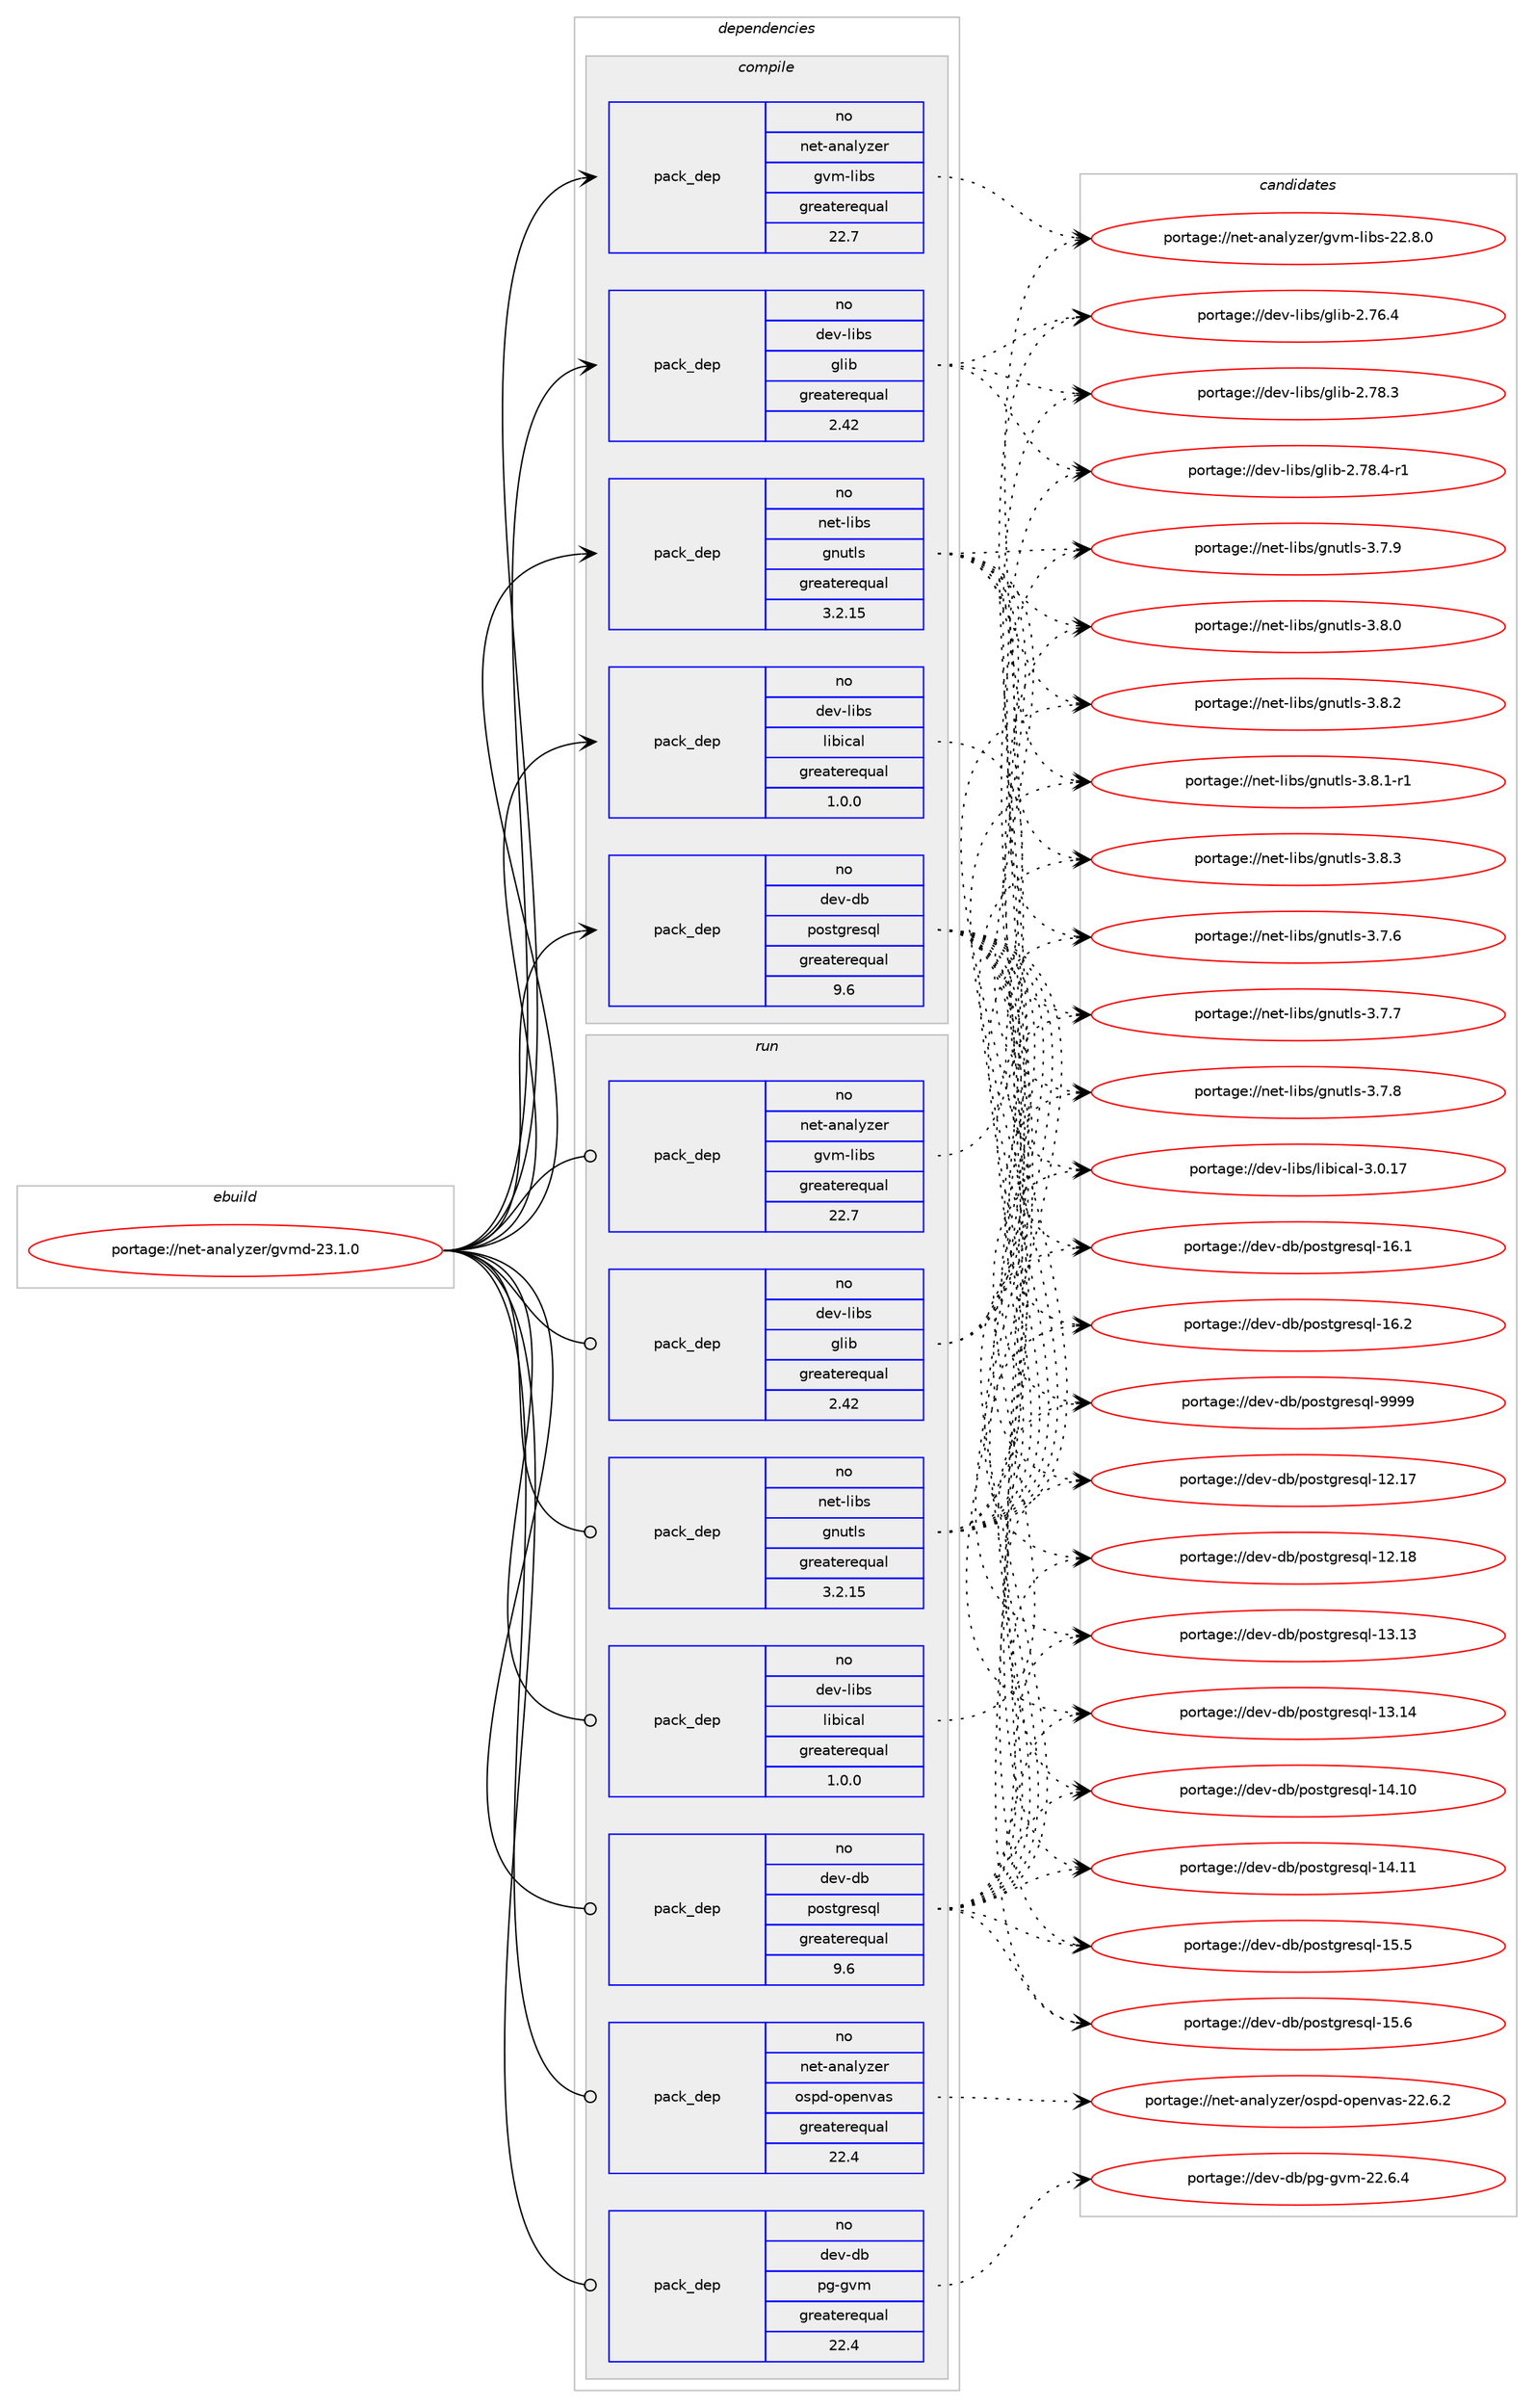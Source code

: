digraph prolog {

# *************
# Graph options
# *************

newrank=true;
concentrate=true;
compound=true;
graph [rankdir=LR,fontname=Helvetica,fontsize=10,ranksep=1.5];#, ranksep=2.5, nodesep=0.2];
edge  [arrowhead=vee];
node  [fontname=Helvetica,fontsize=10];

# **********
# The ebuild
# **********

subgraph cluster_leftcol {
color=gray;
rank=same;
label=<<i>ebuild</i>>;
id [label="portage://net-analyzer/gvmd-23.1.0", color=red, width=4, href="../net-analyzer/gvmd-23.1.0.svg"];
}

# ****************
# The dependencies
# ****************

subgraph cluster_midcol {
color=gray;
label=<<i>dependencies</i>>;
subgraph cluster_compile {
fillcolor="#eeeeee";
style=filled;
label=<<i>compile</i>>;
# *** BEGIN UNKNOWN DEPENDENCY TYPE (TODO) ***
# id -> package_dependency(portage://net-analyzer/gvmd-23.1.0,install,no,acct-user,gvm,none,[,,],[],[])
# *** END UNKNOWN DEPENDENCY TYPE (TODO) ***

# *** BEGIN UNKNOWN DEPENDENCY TYPE (TODO) ***
# id -> package_dependency(portage://net-analyzer/gvmd-23.1.0,install,no,app-crypt,gpgme,none,[,,],[slot(1),equal],[])
# *** END UNKNOWN DEPENDENCY TYPE (TODO) ***

subgraph pack52 {
dependency122 [label=<<TABLE BORDER="0" CELLBORDER="1" CELLSPACING="0" CELLPADDING="4" WIDTH="220"><TR><TD ROWSPAN="6" CELLPADDING="30">pack_dep</TD></TR><TR><TD WIDTH="110">no</TD></TR><TR><TD>dev-db</TD></TR><TR><TD>postgresql</TD></TR><TR><TD>greaterequal</TD></TR><TR><TD>9.6</TD></TR></TABLE>>, shape=none, color=blue];
}
id:e -> dependency122:w [weight=20,style="solid",arrowhead="vee"];
subgraph pack53 {
dependency123 [label=<<TABLE BORDER="0" CELLBORDER="1" CELLSPACING="0" CELLPADDING="4" WIDTH="220"><TR><TD ROWSPAN="6" CELLPADDING="30">pack_dep</TD></TR><TR><TD WIDTH="110">no</TD></TR><TR><TD>dev-libs</TD></TR><TR><TD>glib</TD></TR><TR><TD>greaterequal</TD></TR><TR><TD>2.42</TD></TR></TABLE>>, shape=none, color=blue];
}
id:e -> dependency123:w [weight=20,style="solid",arrowhead="vee"];
# *** BEGIN UNKNOWN DEPENDENCY TYPE (TODO) ***
# id -> package_dependency(portage://net-analyzer/gvmd-23.1.0,install,no,dev-libs,libbsd,none,[,,],[],[])
# *** END UNKNOWN DEPENDENCY TYPE (TODO) ***

subgraph pack54 {
dependency124 [label=<<TABLE BORDER="0" CELLBORDER="1" CELLSPACING="0" CELLPADDING="4" WIDTH="220"><TR><TD ROWSPAN="6" CELLPADDING="30">pack_dep</TD></TR><TR><TD WIDTH="110">no</TD></TR><TR><TD>dev-libs</TD></TR><TR><TD>libical</TD></TR><TR><TD>greaterequal</TD></TR><TR><TD>1.0.0</TD></TR></TABLE>>, shape=none, color=blue];
}
id:e -> dependency124:w [weight=20,style="solid",arrowhead="vee"];
subgraph pack55 {
dependency125 [label=<<TABLE BORDER="0" CELLBORDER="1" CELLSPACING="0" CELLPADDING="4" WIDTH="220"><TR><TD ROWSPAN="6" CELLPADDING="30">pack_dep</TD></TR><TR><TD WIDTH="110">no</TD></TR><TR><TD>net-analyzer</TD></TR><TR><TD>gvm-libs</TD></TR><TR><TD>greaterequal</TD></TR><TR><TD>22.7</TD></TR></TABLE>>, shape=none, color=blue];
}
id:e -> dependency125:w [weight=20,style="solid",arrowhead="vee"];
subgraph pack56 {
dependency126 [label=<<TABLE BORDER="0" CELLBORDER="1" CELLSPACING="0" CELLPADDING="4" WIDTH="220"><TR><TD ROWSPAN="6" CELLPADDING="30">pack_dep</TD></TR><TR><TD WIDTH="110">no</TD></TR><TR><TD>net-libs</TD></TR><TR><TD>gnutls</TD></TR><TR><TD>greaterequal</TD></TR><TR><TD>3.2.15</TD></TR></TABLE>>, shape=none, color=blue];
}
id:e -> dependency126:w [weight=20,style="solid",arrowhead="vee"];
}
subgraph cluster_compileandrun {
fillcolor="#eeeeee";
style=filled;
label=<<i>compile and run</i>>;
}
subgraph cluster_run {
fillcolor="#eeeeee";
style=filled;
label=<<i>run</i>>;
# *** BEGIN UNKNOWN DEPENDENCY TYPE (TODO) ***
# id -> package_dependency(portage://net-analyzer/gvmd-23.1.0,run,no,acct-user,gvm,none,[,,],[],[])
# *** END UNKNOWN DEPENDENCY TYPE (TODO) ***

# *** BEGIN UNKNOWN DEPENDENCY TYPE (TODO) ***
# id -> package_dependency(portage://net-analyzer/gvmd-23.1.0,run,no,app-crypt,gpgme,none,[,,],[slot(1),equal],[])
# *** END UNKNOWN DEPENDENCY TYPE (TODO) ***

# *** BEGIN UNKNOWN DEPENDENCY TYPE (TODO) ***
# id -> package_dependency(portage://net-analyzer/gvmd-23.1.0,run,no,app-text,xmlstarlet,none,[,,],[],[])
# *** END UNKNOWN DEPENDENCY TYPE (TODO) ***

subgraph pack57 {
dependency127 [label=<<TABLE BORDER="0" CELLBORDER="1" CELLSPACING="0" CELLPADDING="4" WIDTH="220"><TR><TD ROWSPAN="6" CELLPADDING="30">pack_dep</TD></TR><TR><TD WIDTH="110">no</TD></TR><TR><TD>dev-db</TD></TR><TR><TD>pg-gvm</TD></TR><TR><TD>greaterequal</TD></TR><TR><TD>22.4</TD></TR></TABLE>>, shape=none, color=blue];
}
id:e -> dependency127:w [weight=20,style="solid",arrowhead="odot"];
subgraph pack58 {
dependency128 [label=<<TABLE BORDER="0" CELLBORDER="1" CELLSPACING="0" CELLPADDING="4" WIDTH="220"><TR><TD ROWSPAN="6" CELLPADDING="30">pack_dep</TD></TR><TR><TD WIDTH="110">no</TD></TR><TR><TD>dev-db</TD></TR><TR><TD>postgresql</TD></TR><TR><TD>greaterequal</TD></TR><TR><TD>9.6</TD></TR></TABLE>>, shape=none, color=blue];
}
id:e -> dependency128:w [weight=20,style="solid",arrowhead="odot"];
subgraph pack59 {
dependency129 [label=<<TABLE BORDER="0" CELLBORDER="1" CELLSPACING="0" CELLPADDING="4" WIDTH="220"><TR><TD ROWSPAN="6" CELLPADDING="30">pack_dep</TD></TR><TR><TD WIDTH="110">no</TD></TR><TR><TD>dev-libs</TD></TR><TR><TD>glib</TD></TR><TR><TD>greaterequal</TD></TR><TR><TD>2.42</TD></TR></TABLE>>, shape=none, color=blue];
}
id:e -> dependency129:w [weight=20,style="solid",arrowhead="odot"];
# *** BEGIN UNKNOWN DEPENDENCY TYPE (TODO) ***
# id -> package_dependency(portage://net-analyzer/gvmd-23.1.0,run,no,dev-libs,libbsd,none,[,,],[],[])
# *** END UNKNOWN DEPENDENCY TYPE (TODO) ***

subgraph pack60 {
dependency130 [label=<<TABLE BORDER="0" CELLBORDER="1" CELLSPACING="0" CELLPADDING="4" WIDTH="220"><TR><TD ROWSPAN="6" CELLPADDING="30">pack_dep</TD></TR><TR><TD WIDTH="110">no</TD></TR><TR><TD>dev-libs</TD></TR><TR><TD>libical</TD></TR><TR><TD>greaterequal</TD></TR><TR><TD>1.0.0</TD></TR></TABLE>>, shape=none, color=blue];
}
id:e -> dependency130:w [weight=20,style="solid",arrowhead="odot"];
# *** BEGIN UNKNOWN DEPENDENCY TYPE (TODO) ***
# id -> package_dependency(portage://net-analyzer/gvmd-23.1.0,run,no,dev-perl,XML-Twig,none,[,,],[],[])
# *** END UNKNOWN DEPENDENCY TYPE (TODO) ***

# *** BEGIN UNKNOWN DEPENDENCY TYPE (TODO) ***
# id -> package_dependency(portage://net-analyzer/gvmd-23.1.0,run,no,dev-texlive,texlive-latexextra,none,[,,],[],[])
# *** END UNKNOWN DEPENDENCY TYPE (TODO) ***

subgraph pack61 {
dependency131 [label=<<TABLE BORDER="0" CELLBORDER="1" CELLSPACING="0" CELLPADDING="4" WIDTH="220"><TR><TD ROWSPAN="6" CELLPADDING="30">pack_dep</TD></TR><TR><TD WIDTH="110">no</TD></TR><TR><TD>net-analyzer</TD></TR><TR><TD>gvm-libs</TD></TR><TR><TD>greaterequal</TD></TR><TR><TD>22.7</TD></TR></TABLE>>, shape=none, color=blue];
}
id:e -> dependency131:w [weight=20,style="solid",arrowhead="odot"];
subgraph pack62 {
dependency132 [label=<<TABLE BORDER="0" CELLBORDER="1" CELLSPACING="0" CELLPADDING="4" WIDTH="220"><TR><TD ROWSPAN="6" CELLPADDING="30">pack_dep</TD></TR><TR><TD WIDTH="110">no</TD></TR><TR><TD>net-analyzer</TD></TR><TR><TD>ospd-openvas</TD></TR><TR><TD>greaterequal</TD></TR><TR><TD>22.4</TD></TR></TABLE>>, shape=none, color=blue];
}
id:e -> dependency132:w [weight=20,style="solid",arrowhead="odot"];
subgraph pack63 {
dependency133 [label=<<TABLE BORDER="0" CELLBORDER="1" CELLSPACING="0" CELLPADDING="4" WIDTH="220"><TR><TD ROWSPAN="6" CELLPADDING="30">pack_dep</TD></TR><TR><TD WIDTH="110">no</TD></TR><TR><TD>net-libs</TD></TR><TR><TD>gnutls</TD></TR><TR><TD>greaterequal</TD></TR><TR><TD>3.2.15</TD></TR></TABLE>>, shape=none, color=blue];
}
id:e -> dependency133:w [weight=20,style="solid",arrowhead="odot"];
}
}

# **************
# The candidates
# **************

subgraph cluster_choices {
rank=same;
color=gray;
label=<<i>candidates</i>>;

subgraph choice52 {
color=black;
nodesep=1;
choice100101118451009847112111115116103114101115113108454950464955 [label="portage://dev-db/postgresql-12.17", color=red, width=4,href="../dev-db/postgresql-12.17.svg"];
choice100101118451009847112111115116103114101115113108454950464956 [label="portage://dev-db/postgresql-12.18", color=red, width=4,href="../dev-db/postgresql-12.18.svg"];
choice100101118451009847112111115116103114101115113108454951464951 [label="portage://dev-db/postgresql-13.13", color=red, width=4,href="../dev-db/postgresql-13.13.svg"];
choice100101118451009847112111115116103114101115113108454951464952 [label="portage://dev-db/postgresql-13.14", color=red, width=4,href="../dev-db/postgresql-13.14.svg"];
choice100101118451009847112111115116103114101115113108454952464948 [label="portage://dev-db/postgresql-14.10", color=red, width=4,href="../dev-db/postgresql-14.10.svg"];
choice100101118451009847112111115116103114101115113108454952464949 [label="portage://dev-db/postgresql-14.11", color=red, width=4,href="../dev-db/postgresql-14.11.svg"];
choice1001011184510098471121111151161031141011151131084549534653 [label="portage://dev-db/postgresql-15.5", color=red, width=4,href="../dev-db/postgresql-15.5.svg"];
choice1001011184510098471121111151161031141011151131084549534654 [label="portage://dev-db/postgresql-15.6", color=red, width=4,href="../dev-db/postgresql-15.6.svg"];
choice1001011184510098471121111151161031141011151131084549544649 [label="portage://dev-db/postgresql-16.1", color=red, width=4,href="../dev-db/postgresql-16.1.svg"];
choice1001011184510098471121111151161031141011151131084549544650 [label="portage://dev-db/postgresql-16.2", color=red, width=4,href="../dev-db/postgresql-16.2.svg"];
choice1001011184510098471121111151161031141011151131084557575757 [label="portage://dev-db/postgresql-9999", color=red, width=4,href="../dev-db/postgresql-9999.svg"];
dependency122:e -> choice100101118451009847112111115116103114101115113108454950464955:w [style=dotted,weight="100"];
dependency122:e -> choice100101118451009847112111115116103114101115113108454950464956:w [style=dotted,weight="100"];
dependency122:e -> choice100101118451009847112111115116103114101115113108454951464951:w [style=dotted,weight="100"];
dependency122:e -> choice100101118451009847112111115116103114101115113108454951464952:w [style=dotted,weight="100"];
dependency122:e -> choice100101118451009847112111115116103114101115113108454952464948:w [style=dotted,weight="100"];
dependency122:e -> choice100101118451009847112111115116103114101115113108454952464949:w [style=dotted,weight="100"];
dependency122:e -> choice1001011184510098471121111151161031141011151131084549534653:w [style=dotted,weight="100"];
dependency122:e -> choice1001011184510098471121111151161031141011151131084549534654:w [style=dotted,weight="100"];
dependency122:e -> choice1001011184510098471121111151161031141011151131084549544649:w [style=dotted,weight="100"];
dependency122:e -> choice1001011184510098471121111151161031141011151131084549544650:w [style=dotted,weight="100"];
dependency122:e -> choice1001011184510098471121111151161031141011151131084557575757:w [style=dotted,weight="100"];
}
subgraph choice53 {
color=black;
nodesep=1;
choice1001011184510810598115471031081059845504655544652 [label="portage://dev-libs/glib-2.76.4", color=red, width=4,href="../dev-libs/glib-2.76.4.svg"];
choice1001011184510810598115471031081059845504655564651 [label="portage://dev-libs/glib-2.78.3", color=red, width=4,href="../dev-libs/glib-2.78.3.svg"];
choice10010111845108105981154710310810598455046555646524511449 [label="portage://dev-libs/glib-2.78.4-r1", color=red, width=4,href="../dev-libs/glib-2.78.4-r1.svg"];
dependency123:e -> choice1001011184510810598115471031081059845504655544652:w [style=dotted,weight="100"];
dependency123:e -> choice1001011184510810598115471031081059845504655564651:w [style=dotted,weight="100"];
dependency123:e -> choice10010111845108105981154710310810598455046555646524511449:w [style=dotted,weight="100"];
}
subgraph choice54 {
color=black;
nodesep=1;
choice10010111845108105981154710810598105999710845514648464955 [label="portage://dev-libs/libical-3.0.17", color=red, width=4,href="../dev-libs/libical-3.0.17.svg"];
dependency124:e -> choice10010111845108105981154710810598105999710845514648464955:w [style=dotted,weight="100"];
}
subgraph choice55 {
color=black;
nodesep=1;
choice11010111645971109710812112210111447103118109451081059811545505046564648 [label="portage://net-analyzer/gvm-libs-22.8.0", color=red, width=4,href="../net-analyzer/gvm-libs-22.8.0.svg"];
dependency125:e -> choice11010111645971109710812112210111447103118109451081059811545505046564648:w [style=dotted,weight="100"];
}
subgraph choice56 {
color=black;
nodesep=1;
choice110101116451081059811547103110117116108115455146554654 [label="portage://net-libs/gnutls-3.7.6", color=red, width=4,href="../net-libs/gnutls-3.7.6.svg"];
choice110101116451081059811547103110117116108115455146554655 [label="portage://net-libs/gnutls-3.7.7", color=red, width=4,href="../net-libs/gnutls-3.7.7.svg"];
choice110101116451081059811547103110117116108115455146554656 [label="portage://net-libs/gnutls-3.7.8", color=red, width=4,href="../net-libs/gnutls-3.7.8.svg"];
choice110101116451081059811547103110117116108115455146554657 [label="portage://net-libs/gnutls-3.7.9", color=red, width=4,href="../net-libs/gnutls-3.7.9.svg"];
choice110101116451081059811547103110117116108115455146564648 [label="portage://net-libs/gnutls-3.8.0", color=red, width=4,href="../net-libs/gnutls-3.8.0.svg"];
choice1101011164510810598115471031101171161081154551465646494511449 [label="portage://net-libs/gnutls-3.8.1-r1", color=red, width=4,href="../net-libs/gnutls-3.8.1-r1.svg"];
choice110101116451081059811547103110117116108115455146564650 [label="portage://net-libs/gnutls-3.8.2", color=red, width=4,href="../net-libs/gnutls-3.8.2.svg"];
choice110101116451081059811547103110117116108115455146564651 [label="portage://net-libs/gnutls-3.8.3", color=red, width=4,href="../net-libs/gnutls-3.8.3.svg"];
dependency126:e -> choice110101116451081059811547103110117116108115455146554654:w [style=dotted,weight="100"];
dependency126:e -> choice110101116451081059811547103110117116108115455146554655:w [style=dotted,weight="100"];
dependency126:e -> choice110101116451081059811547103110117116108115455146554656:w [style=dotted,weight="100"];
dependency126:e -> choice110101116451081059811547103110117116108115455146554657:w [style=dotted,weight="100"];
dependency126:e -> choice110101116451081059811547103110117116108115455146564648:w [style=dotted,weight="100"];
dependency126:e -> choice1101011164510810598115471031101171161081154551465646494511449:w [style=dotted,weight="100"];
dependency126:e -> choice110101116451081059811547103110117116108115455146564650:w [style=dotted,weight="100"];
dependency126:e -> choice110101116451081059811547103110117116108115455146564651:w [style=dotted,weight="100"];
}
subgraph choice57 {
color=black;
nodesep=1;
choice1001011184510098471121034510311810945505046544652 [label="portage://dev-db/pg-gvm-22.6.4", color=red, width=4,href="../dev-db/pg-gvm-22.6.4.svg"];
dependency127:e -> choice1001011184510098471121034510311810945505046544652:w [style=dotted,weight="100"];
}
subgraph choice58 {
color=black;
nodesep=1;
choice100101118451009847112111115116103114101115113108454950464955 [label="portage://dev-db/postgresql-12.17", color=red, width=4,href="../dev-db/postgresql-12.17.svg"];
choice100101118451009847112111115116103114101115113108454950464956 [label="portage://dev-db/postgresql-12.18", color=red, width=4,href="../dev-db/postgresql-12.18.svg"];
choice100101118451009847112111115116103114101115113108454951464951 [label="portage://dev-db/postgresql-13.13", color=red, width=4,href="../dev-db/postgresql-13.13.svg"];
choice100101118451009847112111115116103114101115113108454951464952 [label="portage://dev-db/postgresql-13.14", color=red, width=4,href="../dev-db/postgresql-13.14.svg"];
choice100101118451009847112111115116103114101115113108454952464948 [label="portage://dev-db/postgresql-14.10", color=red, width=4,href="../dev-db/postgresql-14.10.svg"];
choice100101118451009847112111115116103114101115113108454952464949 [label="portage://dev-db/postgresql-14.11", color=red, width=4,href="../dev-db/postgresql-14.11.svg"];
choice1001011184510098471121111151161031141011151131084549534653 [label="portage://dev-db/postgresql-15.5", color=red, width=4,href="../dev-db/postgresql-15.5.svg"];
choice1001011184510098471121111151161031141011151131084549534654 [label="portage://dev-db/postgresql-15.6", color=red, width=4,href="../dev-db/postgresql-15.6.svg"];
choice1001011184510098471121111151161031141011151131084549544649 [label="portage://dev-db/postgresql-16.1", color=red, width=4,href="../dev-db/postgresql-16.1.svg"];
choice1001011184510098471121111151161031141011151131084549544650 [label="portage://dev-db/postgresql-16.2", color=red, width=4,href="../dev-db/postgresql-16.2.svg"];
choice1001011184510098471121111151161031141011151131084557575757 [label="portage://dev-db/postgresql-9999", color=red, width=4,href="../dev-db/postgresql-9999.svg"];
dependency128:e -> choice100101118451009847112111115116103114101115113108454950464955:w [style=dotted,weight="100"];
dependency128:e -> choice100101118451009847112111115116103114101115113108454950464956:w [style=dotted,weight="100"];
dependency128:e -> choice100101118451009847112111115116103114101115113108454951464951:w [style=dotted,weight="100"];
dependency128:e -> choice100101118451009847112111115116103114101115113108454951464952:w [style=dotted,weight="100"];
dependency128:e -> choice100101118451009847112111115116103114101115113108454952464948:w [style=dotted,weight="100"];
dependency128:e -> choice100101118451009847112111115116103114101115113108454952464949:w [style=dotted,weight="100"];
dependency128:e -> choice1001011184510098471121111151161031141011151131084549534653:w [style=dotted,weight="100"];
dependency128:e -> choice1001011184510098471121111151161031141011151131084549534654:w [style=dotted,weight="100"];
dependency128:e -> choice1001011184510098471121111151161031141011151131084549544649:w [style=dotted,weight="100"];
dependency128:e -> choice1001011184510098471121111151161031141011151131084549544650:w [style=dotted,weight="100"];
dependency128:e -> choice1001011184510098471121111151161031141011151131084557575757:w [style=dotted,weight="100"];
}
subgraph choice59 {
color=black;
nodesep=1;
choice1001011184510810598115471031081059845504655544652 [label="portage://dev-libs/glib-2.76.4", color=red, width=4,href="../dev-libs/glib-2.76.4.svg"];
choice1001011184510810598115471031081059845504655564651 [label="portage://dev-libs/glib-2.78.3", color=red, width=4,href="../dev-libs/glib-2.78.3.svg"];
choice10010111845108105981154710310810598455046555646524511449 [label="portage://dev-libs/glib-2.78.4-r1", color=red, width=4,href="../dev-libs/glib-2.78.4-r1.svg"];
dependency129:e -> choice1001011184510810598115471031081059845504655544652:w [style=dotted,weight="100"];
dependency129:e -> choice1001011184510810598115471031081059845504655564651:w [style=dotted,weight="100"];
dependency129:e -> choice10010111845108105981154710310810598455046555646524511449:w [style=dotted,weight="100"];
}
subgraph choice60 {
color=black;
nodesep=1;
choice10010111845108105981154710810598105999710845514648464955 [label="portage://dev-libs/libical-3.0.17", color=red, width=4,href="../dev-libs/libical-3.0.17.svg"];
dependency130:e -> choice10010111845108105981154710810598105999710845514648464955:w [style=dotted,weight="100"];
}
subgraph choice61 {
color=black;
nodesep=1;
choice11010111645971109710812112210111447103118109451081059811545505046564648 [label="portage://net-analyzer/gvm-libs-22.8.0", color=red, width=4,href="../net-analyzer/gvm-libs-22.8.0.svg"];
dependency131:e -> choice11010111645971109710812112210111447103118109451081059811545505046564648:w [style=dotted,weight="100"];
}
subgraph choice62 {
color=black;
nodesep=1;
choice11010111645971109710812112210111447111115112100451111121011101189711545505046544650 [label="portage://net-analyzer/ospd-openvas-22.6.2", color=red, width=4,href="../net-analyzer/ospd-openvas-22.6.2.svg"];
dependency132:e -> choice11010111645971109710812112210111447111115112100451111121011101189711545505046544650:w [style=dotted,weight="100"];
}
subgraph choice63 {
color=black;
nodesep=1;
choice110101116451081059811547103110117116108115455146554654 [label="portage://net-libs/gnutls-3.7.6", color=red, width=4,href="../net-libs/gnutls-3.7.6.svg"];
choice110101116451081059811547103110117116108115455146554655 [label="portage://net-libs/gnutls-3.7.7", color=red, width=4,href="../net-libs/gnutls-3.7.7.svg"];
choice110101116451081059811547103110117116108115455146554656 [label="portage://net-libs/gnutls-3.7.8", color=red, width=4,href="../net-libs/gnutls-3.7.8.svg"];
choice110101116451081059811547103110117116108115455146554657 [label="portage://net-libs/gnutls-3.7.9", color=red, width=4,href="../net-libs/gnutls-3.7.9.svg"];
choice110101116451081059811547103110117116108115455146564648 [label="portage://net-libs/gnutls-3.8.0", color=red, width=4,href="../net-libs/gnutls-3.8.0.svg"];
choice1101011164510810598115471031101171161081154551465646494511449 [label="portage://net-libs/gnutls-3.8.1-r1", color=red, width=4,href="../net-libs/gnutls-3.8.1-r1.svg"];
choice110101116451081059811547103110117116108115455146564650 [label="portage://net-libs/gnutls-3.8.2", color=red, width=4,href="../net-libs/gnutls-3.8.2.svg"];
choice110101116451081059811547103110117116108115455146564651 [label="portage://net-libs/gnutls-3.8.3", color=red, width=4,href="../net-libs/gnutls-3.8.3.svg"];
dependency133:e -> choice110101116451081059811547103110117116108115455146554654:w [style=dotted,weight="100"];
dependency133:e -> choice110101116451081059811547103110117116108115455146554655:w [style=dotted,weight="100"];
dependency133:e -> choice110101116451081059811547103110117116108115455146554656:w [style=dotted,weight="100"];
dependency133:e -> choice110101116451081059811547103110117116108115455146554657:w [style=dotted,weight="100"];
dependency133:e -> choice110101116451081059811547103110117116108115455146564648:w [style=dotted,weight="100"];
dependency133:e -> choice1101011164510810598115471031101171161081154551465646494511449:w [style=dotted,weight="100"];
dependency133:e -> choice110101116451081059811547103110117116108115455146564650:w [style=dotted,weight="100"];
dependency133:e -> choice110101116451081059811547103110117116108115455146564651:w [style=dotted,weight="100"];
}
}

}
